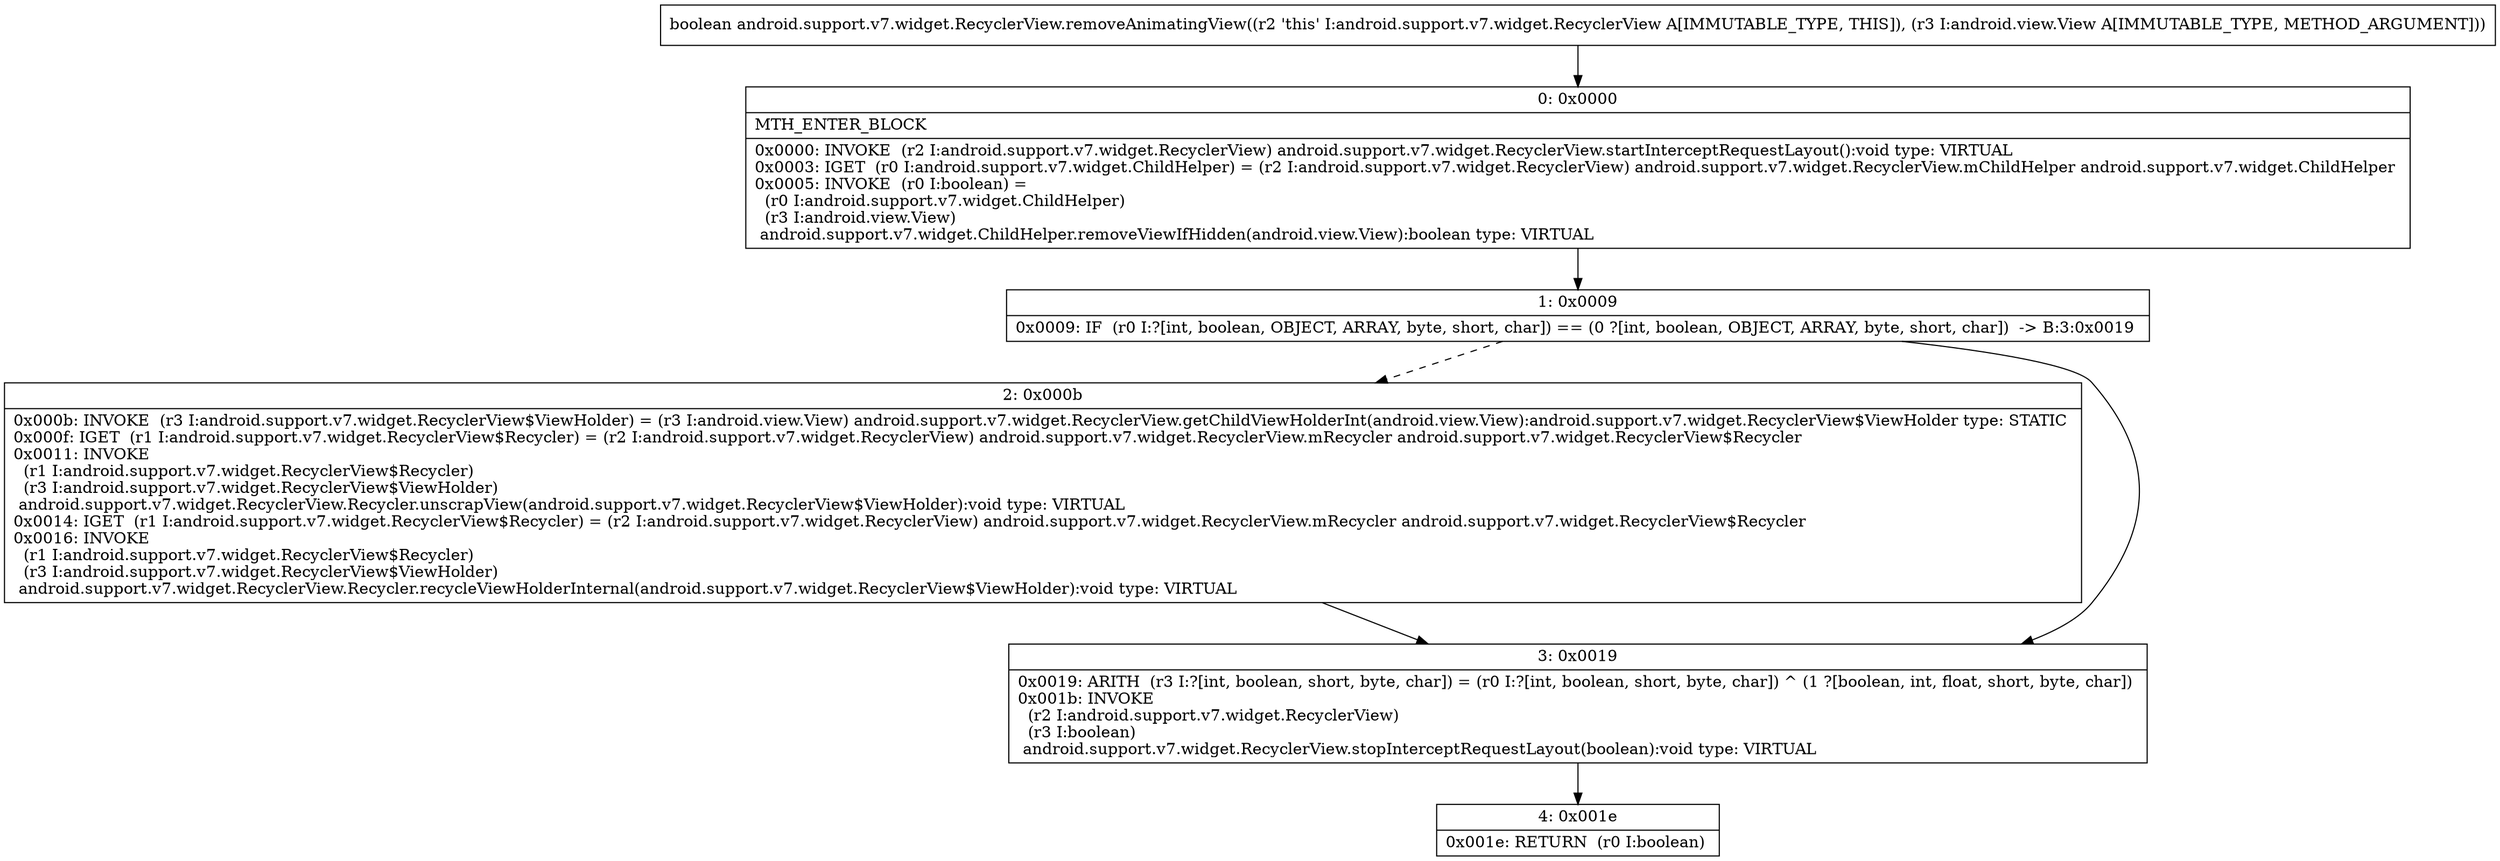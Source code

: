digraph "CFG forandroid.support.v7.widget.RecyclerView.removeAnimatingView(Landroid\/view\/View;)Z" {
Node_0 [shape=record,label="{0\:\ 0x0000|MTH_ENTER_BLOCK\l|0x0000: INVOKE  (r2 I:android.support.v7.widget.RecyclerView) android.support.v7.widget.RecyclerView.startInterceptRequestLayout():void type: VIRTUAL \l0x0003: IGET  (r0 I:android.support.v7.widget.ChildHelper) = (r2 I:android.support.v7.widget.RecyclerView) android.support.v7.widget.RecyclerView.mChildHelper android.support.v7.widget.ChildHelper \l0x0005: INVOKE  (r0 I:boolean) = \l  (r0 I:android.support.v7.widget.ChildHelper)\l  (r3 I:android.view.View)\l android.support.v7.widget.ChildHelper.removeViewIfHidden(android.view.View):boolean type: VIRTUAL \l}"];
Node_1 [shape=record,label="{1\:\ 0x0009|0x0009: IF  (r0 I:?[int, boolean, OBJECT, ARRAY, byte, short, char]) == (0 ?[int, boolean, OBJECT, ARRAY, byte, short, char])  \-\> B:3:0x0019 \l}"];
Node_2 [shape=record,label="{2\:\ 0x000b|0x000b: INVOKE  (r3 I:android.support.v7.widget.RecyclerView$ViewHolder) = (r3 I:android.view.View) android.support.v7.widget.RecyclerView.getChildViewHolderInt(android.view.View):android.support.v7.widget.RecyclerView$ViewHolder type: STATIC \l0x000f: IGET  (r1 I:android.support.v7.widget.RecyclerView$Recycler) = (r2 I:android.support.v7.widget.RecyclerView) android.support.v7.widget.RecyclerView.mRecycler android.support.v7.widget.RecyclerView$Recycler \l0x0011: INVOKE  \l  (r1 I:android.support.v7.widget.RecyclerView$Recycler)\l  (r3 I:android.support.v7.widget.RecyclerView$ViewHolder)\l android.support.v7.widget.RecyclerView.Recycler.unscrapView(android.support.v7.widget.RecyclerView$ViewHolder):void type: VIRTUAL \l0x0014: IGET  (r1 I:android.support.v7.widget.RecyclerView$Recycler) = (r2 I:android.support.v7.widget.RecyclerView) android.support.v7.widget.RecyclerView.mRecycler android.support.v7.widget.RecyclerView$Recycler \l0x0016: INVOKE  \l  (r1 I:android.support.v7.widget.RecyclerView$Recycler)\l  (r3 I:android.support.v7.widget.RecyclerView$ViewHolder)\l android.support.v7.widget.RecyclerView.Recycler.recycleViewHolderInternal(android.support.v7.widget.RecyclerView$ViewHolder):void type: VIRTUAL \l}"];
Node_3 [shape=record,label="{3\:\ 0x0019|0x0019: ARITH  (r3 I:?[int, boolean, short, byte, char]) = (r0 I:?[int, boolean, short, byte, char]) ^ (1 ?[boolean, int, float, short, byte, char]) \l0x001b: INVOKE  \l  (r2 I:android.support.v7.widget.RecyclerView)\l  (r3 I:boolean)\l android.support.v7.widget.RecyclerView.stopInterceptRequestLayout(boolean):void type: VIRTUAL \l}"];
Node_4 [shape=record,label="{4\:\ 0x001e|0x001e: RETURN  (r0 I:boolean) \l}"];
MethodNode[shape=record,label="{boolean android.support.v7.widget.RecyclerView.removeAnimatingView((r2 'this' I:android.support.v7.widget.RecyclerView A[IMMUTABLE_TYPE, THIS]), (r3 I:android.view.View A[IMMUTABLE_TYPE, METHOD_ARGUMENT])) }"];
MethodNode -> Node_0;
Node_0 -> Node_1;
Node_1 -> Node_2[style=dashed];
Node_1 -> Node_3;
Node_2 -> Node_3;
Node_3 -> Node_4;
}

